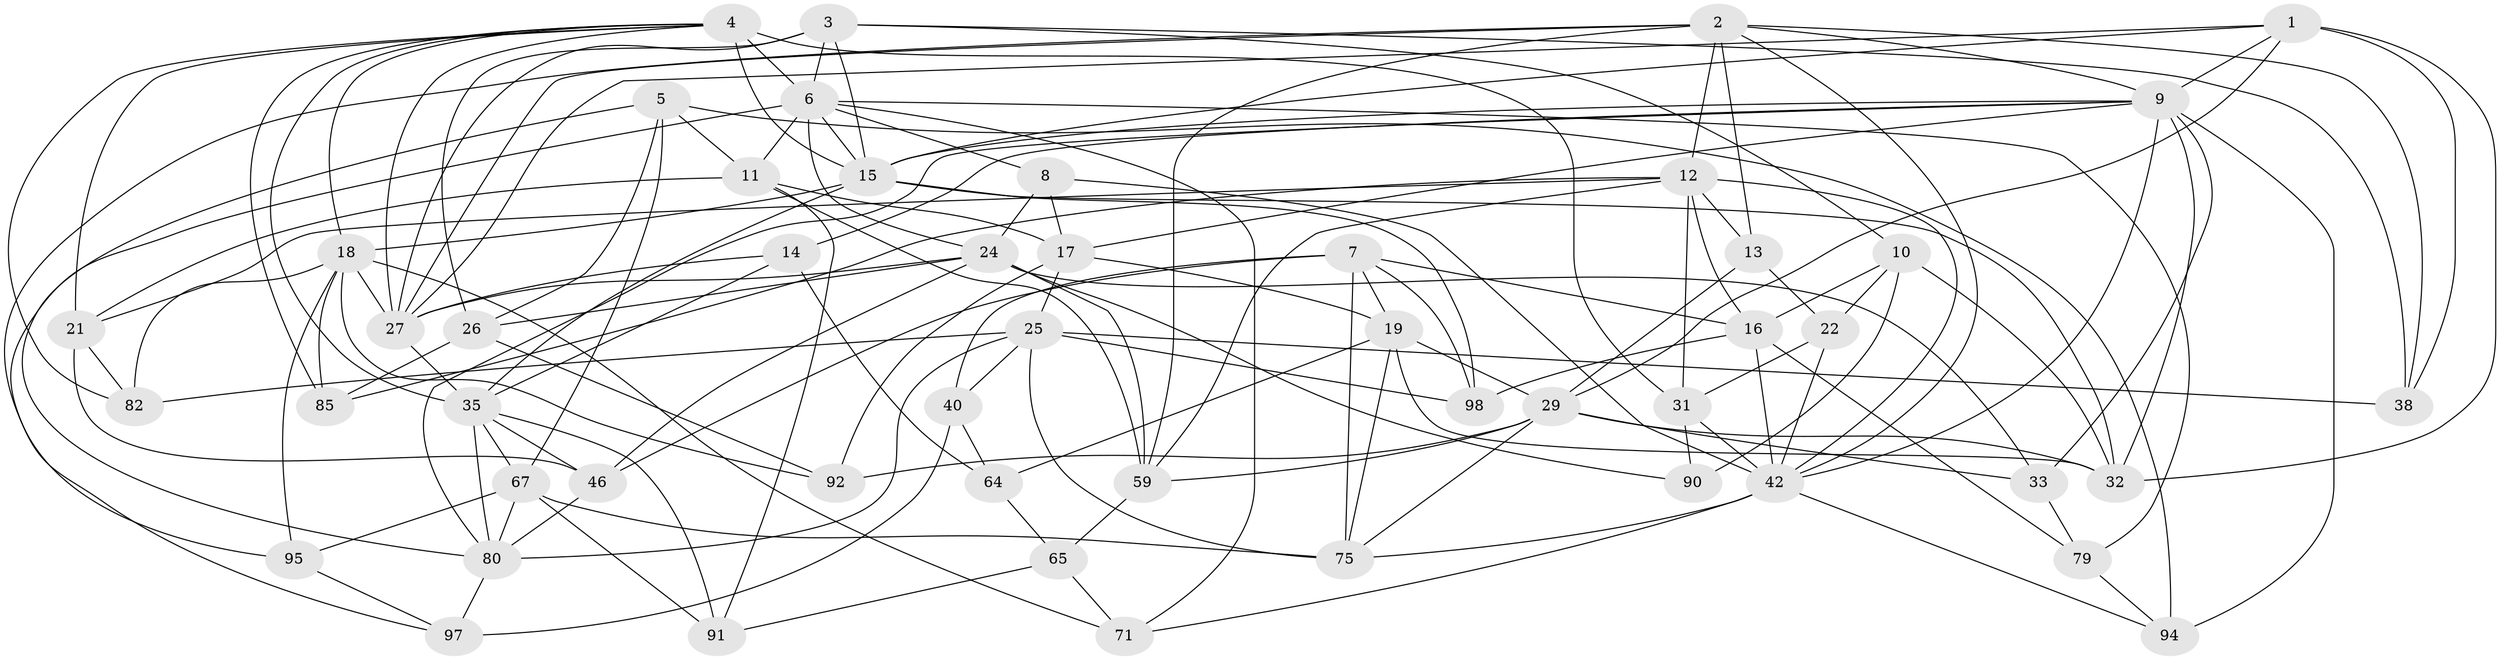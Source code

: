 // original degree distribution, {4: 1.0}
// Generated by graph-tools (version 1.1) at 2025/16/03/09/25 04:16:28]
// undirected, 51 vertices, 146 edges
graph export_dot {
graph [start="1"]
  node [color=gray90,style=filled];
  1 [super="+49"];
  2 [super="+101+93"];
  3 [super="+69"];
  4 [super="+102+39+70+74"];
  5 [super="+34"];
  6 [super="+100+76+88"];
  7 [super="+30"];
  8;
  9 [super="+66+51+63"];
  10 [super="+52"];
  11 [super="+43"];
  12 [super="+45+23"];
  13;
  14;
  15 [super="+62+20"];
  16 [super="+57"];
  17 [super="+56"];
  18 [super="+55"];
  19 [super="+50"];
  21 [super="+37"];
  22;
  24 [super="+28"];
  25 [super="+41"];
  26 [super="+48"];
  27 [super="+36"];
  29 [super="+84+78"];
  31 [super="+60"];
  32 [super="+44"];
  33;
  35 [super="+47+86"];
  38;
  40;
  42 [super="+58+96+53"];
  46 [super="+73"];
  59 [super="+87"];
  64;
  65;
  67 [super="+81"];
  71;
  75 [super="+99"];
  79;
  80 [super="+89+83"];
  82;
  85;
  90;
  91;
  92;
  94;
  95;
  97;
  98;
  1 -- 29;
  1 -- 32;
  1 -- 15;
  1 -- 27;
  1 -- 38;
  1 -- 9;
  2 -- 38;
  2 -- 12;
  2 -- 9;
  2 -- 13;
  2 -- 27;
  2 -- 42;
  2 -- 95;
  2 -- 59;
  3 -- 27;
  3 -- 38;
  3 -- 26;
  3 -- 10;
  3 -- 6;
  3 -- 15;
  4 -- 82;
  4 -- 21;
  4 -- 85;
  4 -- 6 [weight=2];
  4 -- 27;
  4 -- 18;
  4 -- 35;
  4 -- 15 [weight=2];
  4 -- 31 [weight=2];
  5 -- 67;
  5 -- 80;
  5 -- 26 [weight=2];
  5 -- 94;
  5 -- 11;
  6 -- 79;
  6 -- 11;
  6 -- 71;
  6 -- 8;
  6 -- 97;
  6 -- 15;
  6 -- 24;
  7 -- 40;
  7 -- 98;
  7 -- 19;
  7 -- 16;
  7 -- 46;
  7 -- 75;
  8 -- 42;
  8 -- 24;
  8 -- 17;
  9 -- 32;
  9 -- 33;
  9 -- 94;
  9 -- 14;
  9 -- 42;
  9 -- 80;
  9 -- 17;
  9 -- 15;
  10 -- 90 [weight=2];
  10 -- 22;
  10 -- 32;
  10 -- 16;
  11 -- 59;
  11 -- 21;
  11 -- 17;
  11 -- 91;
  12 -- 16;
  12 -- 21;
  12 -- 85;
  12 -- 13;
  12 -- 31;
  12 -- 42;
  12 -- 59;
  13 -- 22;
  13 -- 29;
  14 -- 27;
  14 -- 64;
  14 -- 35;
  15 -- 98;
  15 -- 35;
  15 -- 32;
  15 -- 18;
  16 -- 98;
  16 -- 42;
  16 -- 79;
  17 -- 92;
  17 -- 25;
  17 -- 19;
  18 -- 92;
  18 -- 82;
  18 -- 85;
  18 -- 71;
  18 -- 95;
  18 -- 27;
  19 -- 32;
  19 -- 64;
  19 -- 29;
  19 -- 75;
  21 -- 82;
  21 -- 46 [weight=2];
  22 -- 42;
  22 -- 31;
  24 -- 27;
  24 -- 46;
  24 -- 33;
  24 -- 90;
  24 -- 26;
  24 -- 59;
  25 -- 82;
  25 -- 80 [weight=2];
  25 -- 98;
  25 -- 38;
  25 -- 40;
  25 -- 75;
  26 -- 92;
  26 -- 85;
  27 -- 35;
  29 -- 92;
  29 -- 75;
  29 -- 59;
  29 -- 33;
  29 -- 32;
  31 -- 90;
  31 -- 42;
  33 -- 79;
  35 -- 91;
  35 -- 46;
  35 -- 80;
  35 -- 67;
  40 -- 64;
  40 -- 97;
  42 -- 71;
  42 -- 75;
  42 -- 94;
  46 -- 80;
  59 -- 65;
  64 -- 65;
  65 -- 91;
  65 -- 71;
  67 -- 91;
  67 -- 80;
  67 -- 75;
  67 -- 95;
  79 -- 94;
  80 -- 97;
  95 -- 97;
}
